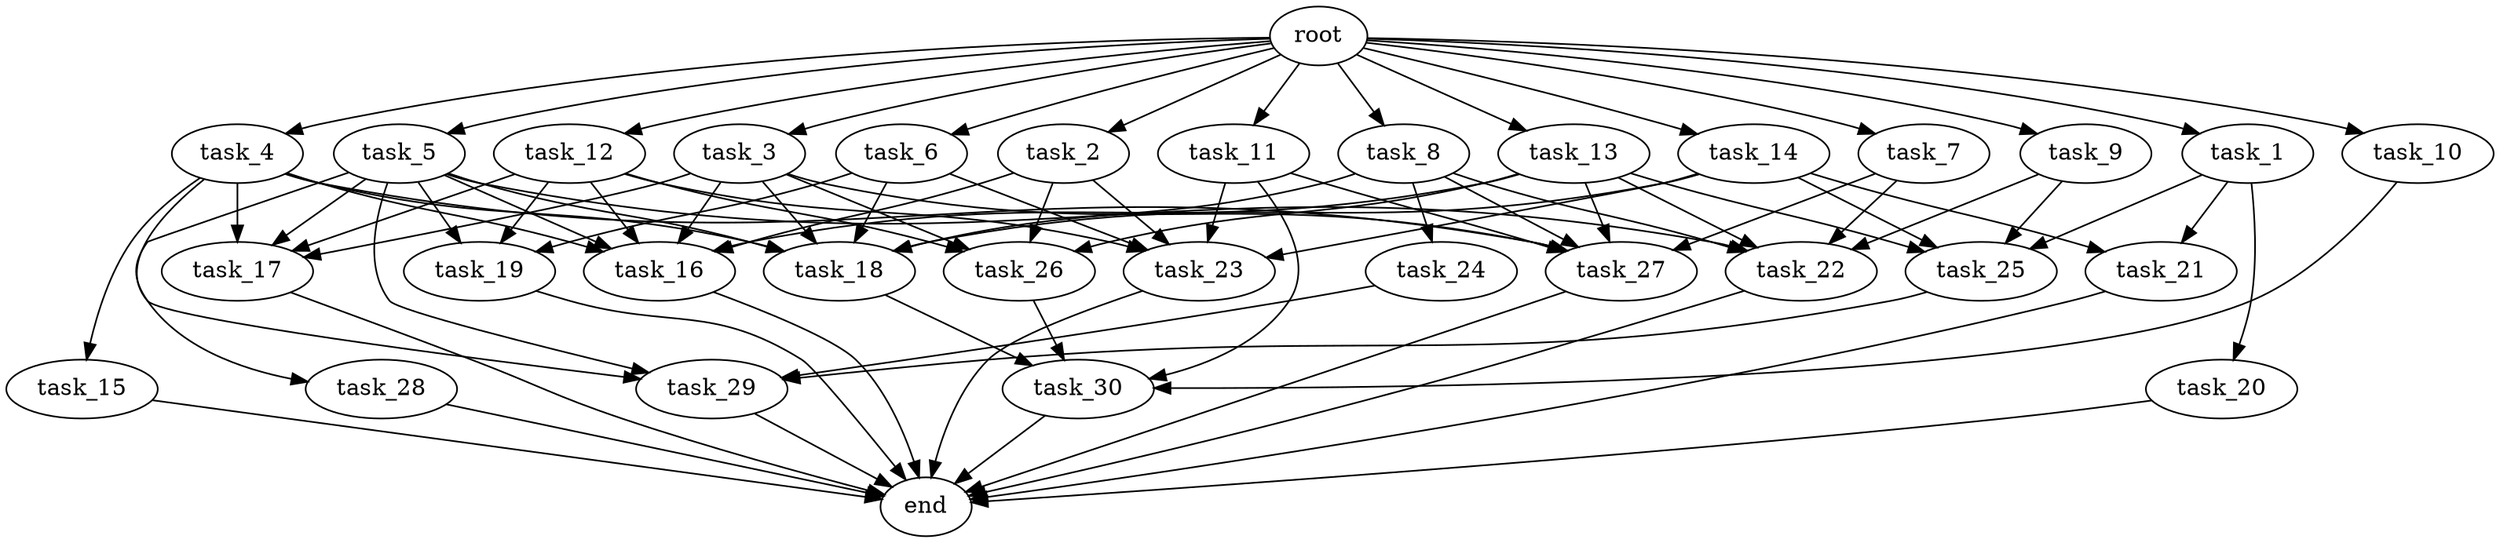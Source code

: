 digraph G {
  root [size="0.000000e+00"];
  task_1 [size="3.842253e+09"];
  task_2 [size="1.910841e+09"];
  task_3 [size="6.959127e+09"];
  task_4 [size="8.964711e+09"];
  task_5 [size="6.306540e+09"];
  task_6 [size="3.593252e+09"];
  task_7 [size="8.495400e+08"];
  task_8 [size="6.328280e+09"];
  task_9 [size="7.353507e+09"];
  task_10 [size="1.400290e+09"];
  task_11 [size="1.931734e+09"];
  task_12 [size="7.197671e+09"];
  task_13 [size="5.929861e+09"];
  task_14 [size="4.892836e+09"];
  task_15 [size="6.308633e+08"];
  task_16 [size="5.405980e+09"];
  task_17 [size="3.078001e+09"];
  task_18 [size="5.339867e+09"];
  task_19 [size="8.342669e+09"];
  task_20 [size="4.493623e+09"];
  task_21 [size="9.958340e+09"];
  task_22 [size="3.713898e+08"];
  task_23 [size="5.614885e+08"];
  task_24 [size="7.877998e+09"];
  task_25 [size="4.291025e+08"];
  task_26 [size="1.182753e+09"];
  task_27 [size="8.071230e+09"];
  task_28 [size="6.673497e+09"];
  task_29 [size="4.584245e+09"];
  task_30 [size="6.781100e+09"];
  end [size="0.000000e+00"];

  root -> task_1 [size="1.000000e-12"];
  root -> task_2 [size="1.000000e-12"];
  root -> task_3 [size="1.000000e-12"];
  root -> task_4 [size="1.000000e-12"];
  root -> task_5 [size="1.000000e-12"];
  root -> task_6 [size="1.000000e-12"];
  root -> task_7 [size="1.000000e-12"];
  root -> task_8 [size="1.000000e-12"];
  root -> task_9 [size="1.000000e-12"];
  root -> task_10 [size="1.000000e-12"];
  root -> task_11 [size="1.000000e-12"];
  root -> task_12 [size="1.000000e-12"];
  root -> task_13 [size="1.000000e-12"];
  root -> task_14 [size="1.000000e-12"];
  task_1 -> task_20 [size="4.493623e+08"];
  task_1 -> task_21 [size="4.979170e+08"];
  task_1 -> task_25 [size="1.072756e+07"];
  task_2 -> task_16 [size="9.009967e+07"];
  task_2 -> task_23 [size="1.122977e+07"];
  task_2 -> task_26 [size="2.956882e+07"];
  task_3 -> task_16 [size="9.009967e+07"];
  task_3 -> task_17 [size="7.695003e+07"];
  task_3 -> task_18 [size="8.899778e+07"];
  task_3 -> task_26 [size="2.956882e+07"];
  task_3 -> task_27 [size="1.345205e+08"];
  task_4 -> task_15 [size="6.308633e+07"];
  task_4 -> task_16 [size="9.009967e+07"];
  task_4 -> task_17 [size="7.695003e+07"];
  task_4 -> task_18 [size="8.899778e+07"];
  task_4 -> task_27 [size="1.345205e+08"];
  task_4 -> task_29 [size="1.146061e+08"];
  task_5 -> task_16 [size="9.009967e+07"];
  task_5 -> task_17 [size="7.695003e+07"];
  task_5 -> task_18 [size="8.899778e+07"];
  task_5 -> task_19 [size="2.780890e+08"];
  task_5 -> task_22 [size="7.427795e+06"];
  task_5 -> task_28 [size="6.673497e+08"];
  task_5 -> task_29 [size="1.146061e+08"];
  task_6 -> task_18 [size="8.899778e+07"];
  task_6 -> task_19 [size="2.780890e+08"];
  task_6 -> task_23 [size="1.122977e+07"];
  task_7 -> task_22 [size="7.427795e+06"];
  task_7 -> task_27 [size="1.345205e+08"];
  task_8 -> task_18 [size="8.899778e+07"];
  task_8 -> task_22 [size="7.427795e+06"];
  task_8 -> task_24 [size="7.877998e+08"];
  task_8 -> task_27 [size="1.345205e+08"];
  task_9 -> task_22 [size="7.427795e+06"];
  task_9 -> task_25 [size="1.072756e+07"];
  task_10 -> task_30 [size="1.695275e+08"];
  task_11 -> task_23 [size="1.122977e+07"];
  task_11 -> task_27 [size="1.345205e+08"];
  task_11 -> task_30 [size="1.695275e+08"];
  task_12 -> task_16 [size="9.009967e+07"];
  task_12 -> task_17 [size="7.695003e+07"];
  task_12 -> task_19 [size="2.780890e+08"];
  task_12 -> task_23 [size="1.122977e+07"];
  task_12 -> task_26 [size="2.956882e+07"];
  task_13 -> task_16 [size="9.009967e+07"];
  task_13 -> task_22 [size="7.427795e+06"];
  task_13 -> task_25 [size="1.072756e+07"];
  task_13 -> task_26 [size="2.956882e+07"];
  task_13 -> task_27 [size="1.345205e+08"];
  task_14 -> task_18 [size="8.899778e+07"];
  task_14 -> task_21 [size="4.979170e+08"];
  task_14 -> task_23 [size="1.122977e+07"];
  task_14 -> task_25 [size="1.072756e+07"];
  task_15 -> end [size="1.000000e-12"];
  task_16 -> end [size="1.000000e-12"];
  task_17 -> end [size="1.000000e-12"];
  task_18 -> task_30 [size="1.695275e+08"];
  task_19 -> end [size="1.000000e-12"];
  task_20 -> end [size="1.000000e-12"];
  task_21 -> end [size="1.000000e-12"];
  task_22 -> end [size="1.000000e-12"];
  task_23 -> end [size="1.000000e-12"];
  task_24 -> task_29 [size="1.146061e+08"];
  task_25 -> task_29 [size="1.146061e+08"];
  task_26 -> task_30 [size="1.695275e+08"];
  task_27 -> end [size="1.000000e-12"];
  task_28 -> end [size="1.000000e-12"];
  task_29 -> end [size="1.000000e-12"];
  task_30 -> end [size="1.000000e-12"];
}
